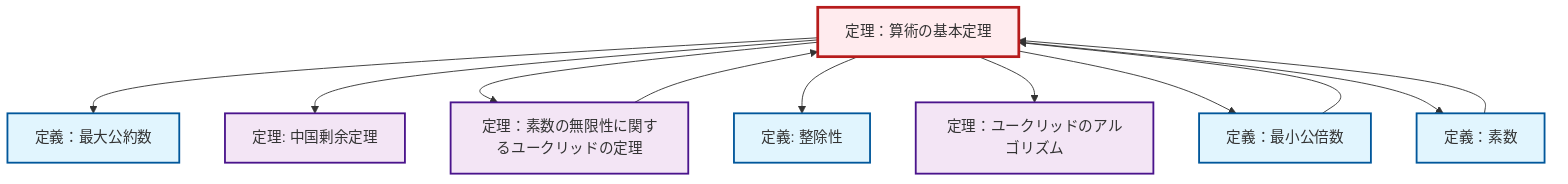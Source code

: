graph TD
    classDef definition fill:#e1f5fe,stroke:#01579b,stroke-width:2px
    classDef theorem fill:#f3e5f5,stroke:#4a148c,stroke-width:2px
    classDef axiom fill:#fff3e0,stroke:#e65100,stroke-width:2px
    classDef example fill:#e8f5e9,stroke:#1b5e20,stroke-width:2px
    classDef current fill:#ffebee,stroke:#b71c1c,stroke-width:3px
    thm-euclidean-algorithm["定理：ユークリッドのアルゴリズム"]:::theorem
    thm-fundamental-arithmetic["定理：算術の基本定理"]:::theorem
    def-lcm["定義：最小公倍数"]:::definition
    thm-chinese-remainder["定理: 中国剰余定理"]:::theorem
    def-prime["定義：素数"]:::definition
    def-divisibility["定義: 整除性"]:::definition
    thm-euclid-infinitude-primes["定理：素数の無限性に関するユークリッドの定理"]:::theorem
    def-gcd["定義：最大公約数"]:::definition
    thm-fundamental-arithmetic --> def-gcd
    thm-fundamental-arithmetic --> thm-chinese-remainder
    thm-fundamental-arithmetic --> thm-euclid-infinitude-primes
    thm-euclid-infinitude-primes --> thm-fundamental-arithmetic
    thm-fundamental-arithmetic --> def-divisibility
    thm-fundamental-arithmetic --> thm-euclidean-algorithm
    thm-fundamental-arithmetic --> def-lcm
    def-lcm --> thm-fundamental-arithmetic
    def-prime --> thm-fundamental-arithmetic
    thm-fundamental-arithmetic --> def-prime
    class thm-fundamental-arithmetic current